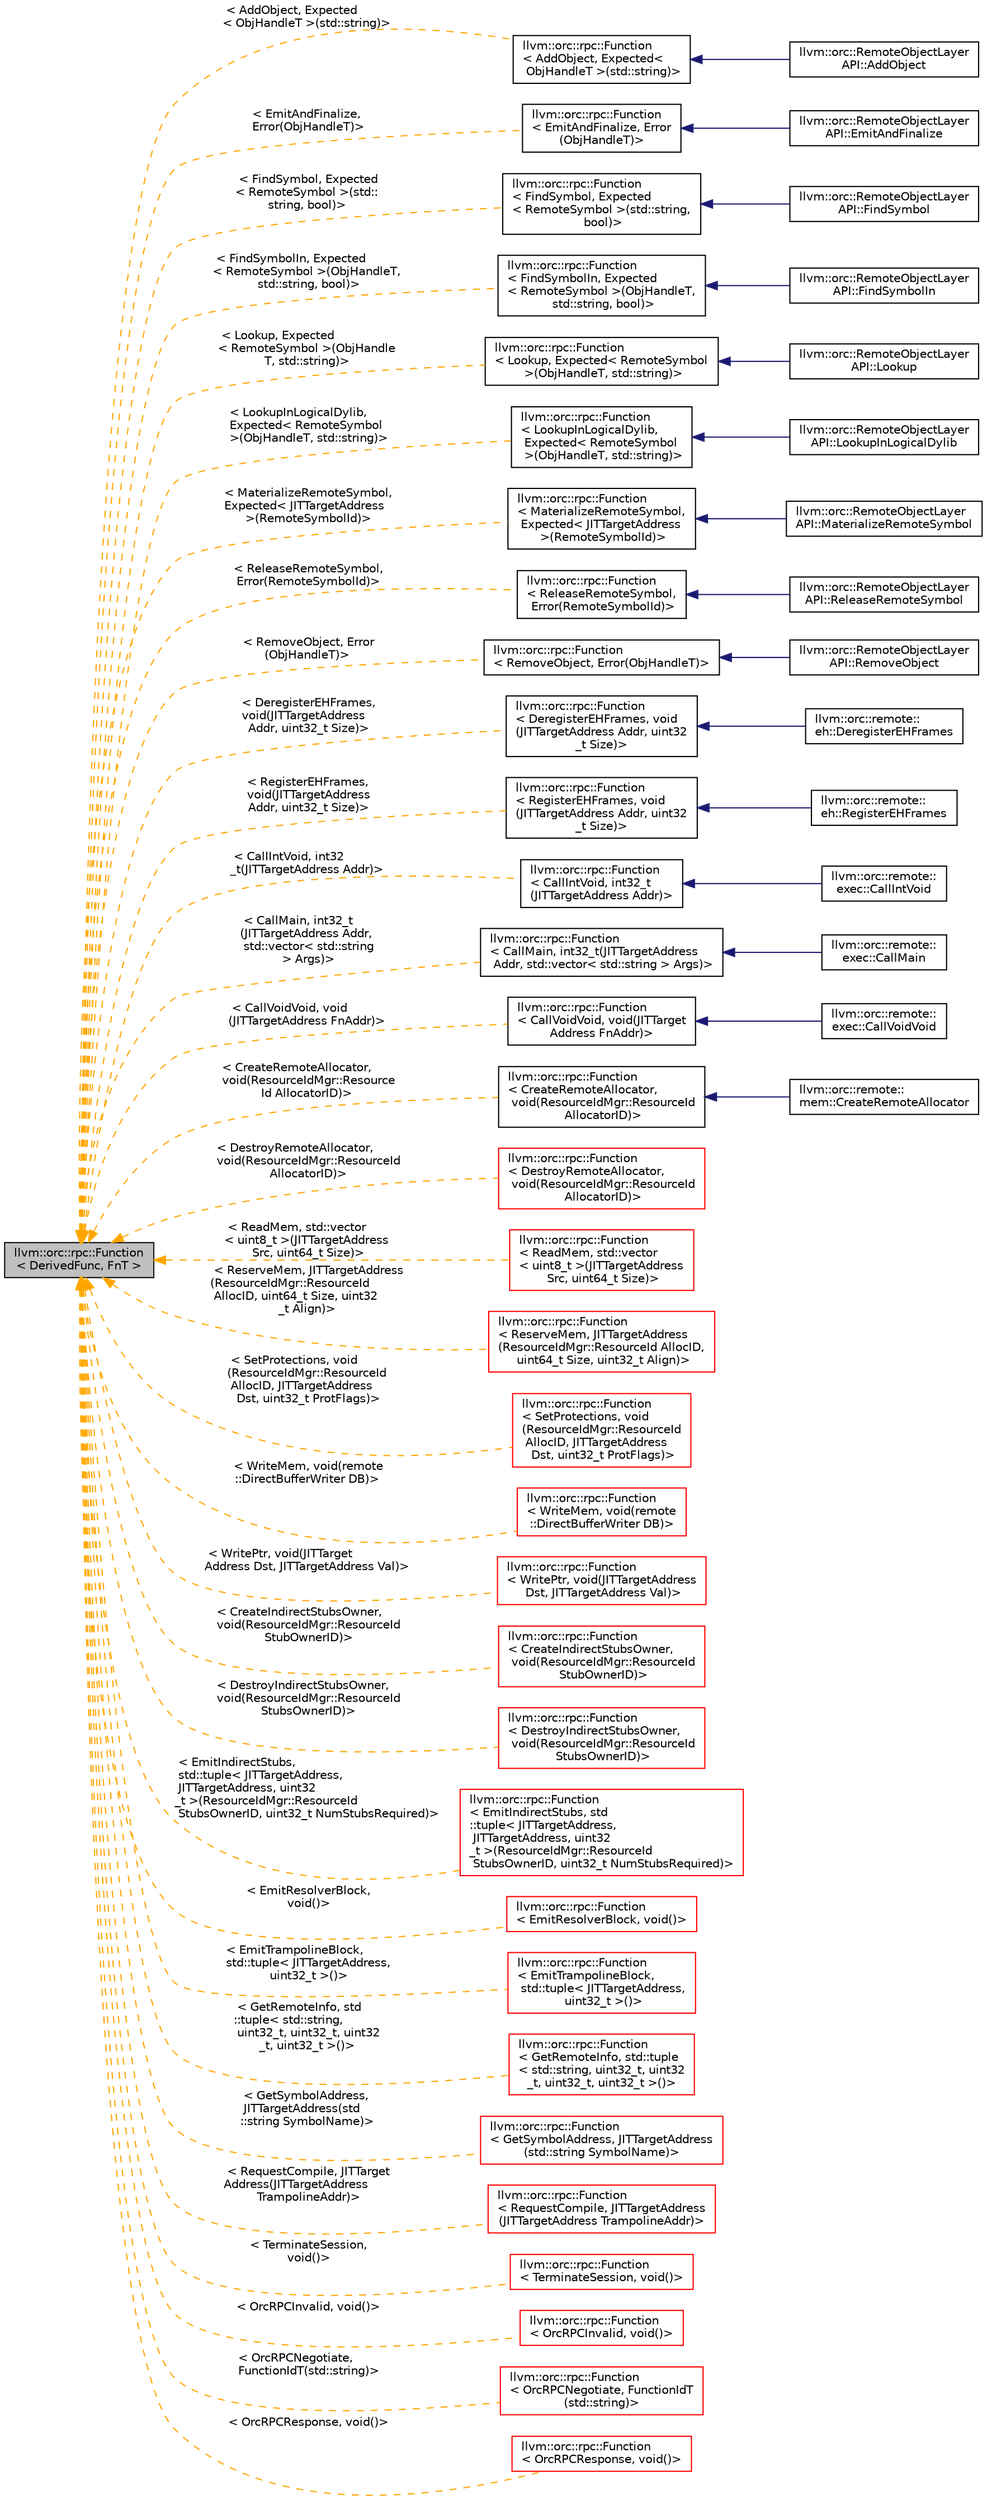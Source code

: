 digraph "llvm::orc::rpc::Function&lt; DerivedFunc, FnT &gt;"
{
 // LATEX_PDF_SIZE
  bgcolor="transparent";
  edge [fontname="Helvetica",fontsize="10",labelfontname="Helvetica",labelfontsize="10"];
  node [fontname="Helvetica",fontsize="10",shape="box"];
  rankdir="LR";
  Node1 [label="llvm::orc::rpc::Function\l\< DerivedFunc, FnT \>",height=0.2,width=0.4,color="black", fillcolor="grey75", style="filled", fontcolor="black",tooltip=" "];
  Node1 -> Node2 [dir="back",color="orange",fontsize="10",style="dashed",label=" \< AddObject, Expected\l\< ObjHandleT \>(std::string)\>" ,fontname="Helvetica"];
  Node2 [label="llvm::orc::rpc::Function\l\< AddObject, Expected\<\l ObjHandleT \>(std::string)\>",height=0.2,width=0.4,color="black",URL="$classllvm_1_1orc_1_1rpc_1_1Function.html",tooltip=" "];
  Node2 -> Node3 [dir="back",color="midnightblue",fontsize="10",style="solid",fontname="Helvetica"];
  Node3 [label="llvm::orc::RemoteObjectLayer\lAPI::AddObject",height=0.2,width=0.4,color="black",URL="$classllvm_1_1orc_1_1RemoteObjectLayerAPI_1_1AddObject.html",tooltip=" "];
  Node1 -> Node4 [dir="back",color="orange",fontsize="10",style="dashed",label=" \< EmitAndFinalize,\l Error(ObjHandleT)\>" ,fontname="Helvetica"];
  Node4 [label="llvm::orc::rpc::Function\l\< EmitAndFinalize, Error\l(ObjHandleT)\>",height=0.2,width=0.4,color="black",URL="$classllvm_1_1orc_1_1rpc_1_1Function.html",tooltip=" "];
  Node4 -> Node5 [dir="back",color="midnightblue",fontsize="10",style="solid",fontname="Helvetica"];
  Node5 [label="llvm::orc::RemoteObjectLayer\lAPI::EmitAndFinalize",height=0.2,width=0.4,color="black",URL="$classllvm_1_1orc_1_1RemoteObjectLayerAPI_1_1EmitAndFinalize.html",tooltip=" "];
  Node1 -> Node6 [dir="back",color="orange",fontsize="10",style="dashed",label=" \< FindSymbol, Expected\l\< RemoteSymbol \>(std::\lstring, bool)\>" ,fontname="Helvetica"];
  Node6 [label="llvm::orc::rpc::Function\l\< FindSymbol, Expected\l\< RemoteSymbol \>(std::string,\l bool)\>",height=0.2,width=0.4,color="black",URL="$classllvm_1_1orc_1_1rpc_1_1Function.html",tooltip=" "];
  Node6 -> Node7 [dir="back",color="midnightblue",fontsize="10",style="solid",fontname="Helvetica"];
  Node7 [label="llvm::orc::RemoteObjectLayer\lAPI::FindSymbol",height=0.2,width=0.4,color="black",URL="$classllvm_1_1orc_1_1RemoteObjectLayerAPI_1_1FindSymbol.html",tooltip=" "];
  Node1 -> Node8 [dir="back",color="orange",fontsize="10",style="dashed",label=" \< FindSymbolIn, Expected\l\< RemoteSymbol \>(ObjHandleT,\l std::string, bool)\>" ,fontname="Helvetica"];
  Node8 [label="llvm::orc::rpc::Function\l\< FindSymbolIn, Expected\l\< RemoteSymbol \>(ObjHandleT,\l std::string, bool)\>",height=0.2,width=0.4,color="black",URL="$classllvm_1_1orc_1_1rpc_1_1Function.html",tooltip=" "];
  Node8 -> Node9 [dir="back",color="midnightblue",fontsize="10",style="solid",fontname="Helvetica"];
  Node9 [label="llvm::orc::RemoteObjectLayer\lAPI::FindSymbolIn",height=0.2,width=0.4,color="black",URL="$classllvm_1_1orc_1_1RemoteObjectLayerAPI_1_1FindSymbolIn.html",tooltip=" "];
  Node1 -> Node10 [dir="back",color="orange",fontsize="10",style="dashed",label=" \< Lookup, Expected\l\< RemoteSymbol \>(ObjHandle\lT, std::string)\>" ,fontname="Helvetica"];
  Node10 [label="llvm::orc::rpc::Function\l\< Lookup, Expected\< RemoteSymbol\l \>(ObjHandleT, std::string)\>",height=0.2,width=0.4,color="black",URL="$classllvm_1_1orc_1_1rpc_1_1Function.html",tooltip=" "];
  Node10 -> Node11 [dir="back",color="midnightblue",fontsize="10",style="solid",fontname="Helvetica"];
  Node11 [label="llvm::orc::RemoteObjectLayer\lAPI::Lookup",height=0.2,width=0.4,color="black",URL="$classllvm_1_1orc_1_1RemoteObjectLayerAPI_1_1Lookup.html",tooltip=" "];
  Node1 -> Node12 [dir="back",color="orange",fontsize="10",style="dashed",label=" \< LookupInLogicalDylib,\l Expected\< RemoteSymbol\l \>(ObjHandleT, std::string)\>" ,fontname="Helvetica"];
  Node12 [label="llvm::orc::rpc::Function\l\< LookupInLogicalDylib,\l Expected\< RemoteSymbol\l \>(ObjHandleT, std::string)\>",height=0.2,width=0.4,color="black",URL="$classllvm_1_1orc_1_1rpc_1_1Function.html",tooltip=" "];
  Node12 -> Node13 [dir="back",color="midnightblue",fontsize="10",style="solid",fontname="Helvetica"];
  Node13 [label="llvm::orc::RemoteObjectLayer\lAPI::LookupInLogicalDylib",height=0.2,width=0.4,color="black",URL="$classllvm_1_1orc_1_1RemoteObjectLayerAPI_1_1LookupInLogicalDylib.html",tooltip=" "];
  Node1 -> Node14 [dir="back",color="orange",fontsize="10",style="dashed",label=" \< MaterializeRemoteSymbol,\l Expected\< JITTargetAddress\l \>(RemoteSymbolId)\>" ,fontname="Helvetica"];
  Node14 [label="llvm::orc::rpc::Function\l\< MaterializeRemoteSymbol,\l Expected\< JITTargetAddress\l \>(RemoteSymbolId)\>",height=0.2,width=0.4,color="black",URL="$classllvm_1_1orc_1_1rpc_1_1Function.html",tooltip=" "];
  Node14 -> Node15 [dir="back",color="midnightblue",fontsize="10",style="solid",fontname="Helvetica"];
  Node15 [label="llvm::orc::RemoteObjectLayer\lAPI::MaterializeRemoteSymbol",height=0.2,width=0.4,color="black",URL="$classllvm_1_1orc_1_1RemoteObjectLayerAPI_1_1MaterializeRemoteSymbol.html",tooltip=" "];
  Node1 -> Node16 [dir="back",color="orange",fontsize="10",style="dashed",label=" \< ReleaseRemoteSymbol,\l Error(RemoteSymbolId)\>" ,fontname="Helvetica"];
  Node16 [label="llvm::orc::rpc::Function\l\< ReleaseRemoteSymbol,\l Error(RemoteSymbolId)\>",height=0.2,width=0.4,color="black",URL="$classllvm_1_1orc_1_1rpc_1_1Function.html",tooltip=" "];
  Node16 -> Node17 [dir="back",color="midnightblue",fontsize="10",style="solid",fontname="Helvetica"];
  Node17 [label="llvm::orc::RemoteObjectLayer\lAPI::ReleaseRemoteSymbol",height=0.2,width=0.4,color="black",URL="$classllvm_1_1orc_1_1RemoteObjectLayerAPI_1_1ReleaseRemoteSymbol.html",tooltip=" "];
  Node1 -> Node18 [dir="back",color="orange",fontsize="10",style="dashed",label=" \< RemoveObject, Error\l(ObjHandleT)\>" ,fontname="Helvetica"];
  Node18 [label="llvm::orc::rpc::Function\l\< RemoveObject, Error(ObjHandleT)\>",height=0.2,width=0.4,color="black",URL="$classllvm_1_1orc_1_1rpc_1_1Function.html",tooltip=" "];
  Node18 -> Node19 [dir="back",color="midnightblue",fontsize="10",style="solid",fontname="Helvetica"];
  Node19 [label="llvm::orc::RemoteObjectLayer\lAPI::RemoveObject",height=0.2,width=0.4,color="black",URL="$classllvm_1_1orc_1_1RemoteObjectLayerAPI_1_1RemoveObject.html",tooltip=" "];
  Node1 -> Node20 [dir="back",color="orange",fontsize="10",style="dashed",label=" \< DeregisterEHFrames,\l void(JITTargetAddress\l Addr, uint32_t Size)\>" ,fontname="Helvetica"];
  Node20 [label="llvm::orc::rpc::Function\l\< DeregisterEHFrames, void\l(JITTargetAddress Addr, uint32\l_t Size)\>",height=0.2,width=0.4,color="black",URL="$classllvm_1_1orc_1_1rpc_1_1Function.html",tooltip=" "];
  Node20 -> Node21 [dir="back",color="midnightblue",fontsize="10",style="solid",fontname="Helvetica"];
  Node21 [label="llvm::orc::remote::\leh::DeregisterEHFrames",height=0.2,width=0.4,color="black",URL="$classllvm_1_1orc_1_1remote_1_1eh_1_1DeregisterEHFrames.html",tooltip="Deregisters EH frames on the remote."];
  Node1 -> Node22 [dir="back",color="orange",fontsize="10",style="dashed",label=" \< RegisterEHFrames,\l void(JITTargetAddress\l Addr, uint32_t Size)\>" ,fontname="Helvetica"];
  Node22 [label="llvm::orc::rpc::Function\l\< RegisterEHFrames, void\l(JITTargetAddress Addr, uint32\l_t Size)\>",height=0.2,width=0.4,color="black",URL="$classllvm_1_1orc_1_1rpc_1_1Function.html",tooltip=" "];
  Node22 -> Node23 [dir="back",color="midnightblue",fontsize="10",style="solid",fontname="Helvetica"];
  Node23 [label="llvm::orc::remote::\leh::RegisterEHFrames",height=0.2,width=0.4,color="black",URL="$classllvm_1_1orc_1_1remote_1_1eh_1_1RegisterEHFrames.html",tooltip="Registers EH frames on the remote."];
  Node1 -> Node24 [dir="back",color="orange",fontsize="10",style="dashed",label=" \< CallIntVoid, int32\l_t(JITTargetAddress Addr)\>" ,fontname="Helvetica"];
  Node24 [label="llvm::orc::rpc::Function\l\< CallIntVoid, int32_t\l(JITTargetAddress Addr)\>",height=0.2,width=0.4,color="black",URL="$classllvm_1_1orc_1_1rpc_1_1Function.html",tooltip=" "];
  Node24 -> Node25 [dir="back",color="midnightblue",fontsize="10",style="solid",fontname="Helvetica"];
  Node25 [label="llvm::orc::remote::\lexec::CallIntVoid",height=0.2,width=0.4,color="black",URL="$classllvm_1_1orc_1_1remote_1_1exec_1_1CallIntVoid.html",tooltip="Call an 'int32_t()'-type function on the remote, returns the called function's return value."];
  Node1 -> Node26 [dir="back",color="orange",fontsize="10",style="dashed",label=" \< CallMain, int32_t\l(JITTargetAddress Addr,\l std::vector\< std::string\l \> Args)\>" ,fontname="Helvetica"];
  Node26 [label="llvm::orc::rpc::Function\l\< CallMain, int32_t(JITTargetAddress\l Addr, std::vector\< std::string \> Args)\>",height=0.2,width=0.4,color="black",URL="$classllvm_1_1orc_1_1rpc_1_1Function.html",tooltip=" "];
  Node26 -> Node27 [dir="back",color="midnightblue",fontsize="10",style="solid",fontname="Helvetica"];
  Node27 [label="llvm::orc::remote::\lexec::CallMain",height=0.2,width=0.4,color="black",URL="$classllvm_1_1orc_1_1remote_1_1exec_1_1CallMain.html",tooltip="Call an 'int32_t(int32_t, char**)'-type function on the remote, returns the called function's return ..."];
  Node1 -> Node28 [dir="back",color="orange",fontsize="10",style="dashed",label=" \< CallVoidVoid, void\l(JITTargetAddress FnAddr)\>" ,fontname="Helvetica"];
  Node28 [label="llvm::orc::rpc::Function\l\< CallVoidVoid, void(JITTarget\lAddress FnAddr)\>",height=0.2,width=0.4,color="black",URL="$classllvm_1_1orc_1_1rpc_1_1Function.html",tooltip=" "];
  Node28 -> Node29 [dir="back",color="midnightblue",fontsize="10",style="solid",fontname="Helvetica"];
  Node29 [label="llvm::orc::remote::\lexec::CallVoidVoid",height=0.2,width=0.4,color="black",URL="$classllvm_1_1orc_1_1remote_1_1exec_1_1CallVoidVoid.html",tooltip="Calls a 'void()'-type function on the remote, returns when the called function completes."];
  Node1 -> Node30 [dir="back",color="orange",fontsize="10",style="dashed",label=" \< CreateRemoteAllocator,\l void(ResourceIdMgr::Resource\lId AllocatorID)\>" ,fontname="Helvetica"];
  Node30 [label="llvm::orc::rpc::Function\l\< CreateRemoteAllocator,\l void(ResourceIdMgr::ResourceId\l AllocatorID)\>",height=0.2,width=0.4,color="black",URL="$classllvm_1_1orc_1_1rpc_1_1Function.html",tooltip=" "];
  Node30 -> Node31 [dir="back",color="midnightblue",fontsize="10",style="solid",fontname="Helvetica"];
  Node31 [label="llvm::orc::remote::\lmem::CreateRemoteAllocator",height=0.2,width=0.4,color="black",URL="$classllvm_1_1orc_1_1remote_1_1mem_1_1CreateRemoteAllocator.html",tooltip="Creates a memory allocator on the remote."];
  Node1 -> Node32 [dir="back",color="orange",fontsize="10",style="dashed",label=" \< DestroyRemoteAllocator,\l void(ResourceIdMgr::ResourceId\l AllocatorID)\>" ,fontname="Helvetica"];
  Node32 [label="llvm::orc::rpc::Function\l\< DestroyRemoteAllocator,\l void(ResourceIdMgr::ResourceId\l AllocatorID)\>",height=0.2,width=0.4,color="red",URL="$classllvm_1_1orc_1_1rpc_1_1Function.html",tooltip=" "];
  Node1 -> Node34 [dir="back",color="orange",fontsize="10",style="dashed",label=" \< ReadMem, std::vector\l\< uint8_t \>(JITTargetAddress\l Src, uint64_t Size)\>" ,fontname="Helvetica"];
  Node34 [label="llvm::orc::rpc::Function\l\< ReadMem, std::vector\l\< uint8_t \>(JITTargetAddress\l Src, uint64_t Size)\>",height=0.2,width=0.4,color="red",URL="$classllvm_1_1orc_1_1rpc_1_1Function.html",tooltip=" "];
  Node1 -> Node36 [dir="back",color="orange",fontsize="10",style="dashed",label=" \< ReserveMem, JITTargetAddress\l(ResourceIdMgr::ResourceId\l AllocID, uint64_t Size, uint32\l_t Align)\>" ,fontname="Helvetica"];
  Node36 [label="llvm::orc::rpc::Function\l\< ReserveMem, JITTargetAddress\l(ResourceIdMgr::ResourceId AllocID,\l uint64_t Size, uint32_t Align)\>",height=0.2,width=0.4,color="red",URL="$classllvm_1_1orc_1_1rpc_1_1Function.html",tooltip=" "];
  Node1 -> Node38 [dir="back",color="orange",fontsize="10",style="dashed",label=" \< SetProtections, void\l(ResourceIdMgr::ResourceId\l AllocID, JITTargetAddress\l Dst, uint32_t ProtFlags)\>" ,fontname="Helvetica"];
  Node38 [label="llvm::orc::rpc::Function\l\< SetProtections, void\l(ResourceIdMgr::ResourceId\l AllocID, JITTargetAddress\l Dst, uint32_t ProtFlags)\>",height=0.2,width=0.4,color="red",URL="$classllvm_1_1orc_1_1rpc_1_1Function.html",tooltip=" "];
  Node1 -> Node40 [dir="back",color="orange",fontsize="10",style="dashed",label=" \< WriteMem, void(remote\l::DirectBufferWriter DB)\>" ,fontname="Helvetica"];
  Node40 [label="llvm::orc::rpc::Function\l\< WriteMem, void(remote\l::DirectBufferWriter DB)\>",height=0.2,width=0.4,color="red",URL="$classllvm_1_1orc_1_1rpc_1_1Function.html",tooltip=" "];
  Node1 -> Node42 [dir="back",color="orange",fontsize="10",style="dashed",label=" \< WritePtr, void(JITTarget\lAddress Dst, JITTargetAddress Val)\>" ,fontname="Helvetica"];
  Node42 [label="llvm::orc::rpc::Function\l\< WritePtr, void(JITTargetAddress\l Dst, JITTargetAddress Val)\>",height=0.2,width=0.4,color="red",URL="$classllvm_1_1orc_1_1rpc_1_1Function.html",tooltip=" "];
  Node1 -> Node44 [dir="back",color="orange",fontsize="10",style="dashed",label=" \< CreateIndirectStubsOwner,\l void(ResourceIdMgr::ResourceId\l StubOwnerID)\>" ,fontname="Helvetica"];
  Node44 [label="llvm::orc::rpc::Function\l\< CreateIndirectStubsOwner,\l void(ResourceIdMgr::ResourceId\l StubOwnerID)\>",height=0.2,width=0.4,color="red",URL="$classllvm_1_1orc_1_1rpc_1_1Function.html",tooltip=" "];
  Node1 -> Node46 [dir="back",color="orange",fontsize="10",style="dashed",label=" \< DestroyIndirectStubsOwner,\l void(ResourceIdMgr::ResourceId\l StubsOwnerID)\>" ,fontname="Helvetica"];
  Node46 [label="llvm::orc::rpc::Function\l\< DestroyIndirectStubsOwner,\l void(ResourceIdMgr::ResourceId\l StubsOwnerID)\>",height=0.2,width=0.4,color="red",URL="$classllvm_1_1orc_1_1rpc_1_1Function.html",tooltip=" "];
  Node1 -> Node48 [dir="back",color="orange",fontsize="10",style="dashed",label=" \< EmitIndirectStubs,\l std::tuple\< JITTargetAddress,\l JITTargetAddress, uint32\l_t \>(ResourceIdMgr::ResourceId\l StubsOwnerID, uint32_t NumStubsRequired)\>" ,fontname="Helvetica"];
  Node48 [label="llvm::orc::rpc::Function\l\< EmitIndirectStubs, std\l::tuple\< JITTargetAddress,\l JITTargetAddress, uint32\l_t \>(ResourceIdMgr::ResourceId\l StubsOwnerID, uint32_t NumStubsRequired)\>",height=0.2,width=0.4,color="red",URL="$classllvm_1_1orc_1_1rpc_1_1Function.html",tooltip=" "];
  Node1 -> Node50 [dir="back",color="orange",fontsize="10",style="dashed",label=" \< EmitResolverBlock,\l void()\>" ,fontname="Helvetica"];
  Node50 [label="llvm::orc::rpc::Function\l\< EmitResolverBlock, void()\>",height=0.2,width=0.4,color="red",URL="$classllvm_1_1orc_1_1rpc_1_1Function.html",tooltip=" "];
  Node1 -> Node52 [dir="back",color="orange",fontsize="10",style="dashed",label=" \< EmitTrampolineBlock,\l std::tuple\< JITTargetAddress,\l uint32_t \>()\>" ,fontname="Helvetica"];
  Node52 [label="llvm::orc::rpc::Function\l\< EmitTrampolineBlock,\l std::tuple\< JITTargetAddress,\l uint32_t \>()\>",height=0.2,width=0.4,color="red",URL="$classllvm_1_1orc_1_1rpc_1_1Function.html",tooltip=" "];
  Node1 -> Node54 [dir="back",color="orange",fontsize="10",style="dashed",label=" \< GetRemoteInfo, std\l::tuple\< std::string,\l uint32_t, uint32_t, uint32\l_t, uint32_t \>()\>" ,fontname="Helvetica"];
  Node54 [label="llvm::orc::rpc::Function\l\< GetRemoteInfo, std::tuple\l\< std::string, uint32_t, uint32\l_t, uint32_t, uint32_t \>()\>",height=0.2,width=0.4,color="red",URL="$classllvm_1_1orc_1_1rpc_1_1Function.html",tooltip=" "];
  Node1 -> Node56 [dir="back",color="orange",fontsize="10",style="dashed",label=" \< GetSymbolAddress,\l JITTargetAddress(std\l::string SymbolName)\>" ,fontname="Helvetica"];
  Node56 [label="llvm::orc::rpc::Function\l\< GetSymbolAddress, JITTargetAddress\l(std::string SymbolName)\>",height=0.2,width=0.4,color="red",URL="$classllvm_1_1orc_1_1rpc_1_1Function.html",tooltip=" "];
  Node1 -> Node58 [dir="back",color="orange",fontsize="10",style="dashed",label=" \< RequestCompile, JITTarget\lAddress(JITTargetAddress\l TrampolineAddr)\>" ,fontname="Helvetica"];
  Node58 [label="llvm::orc::rpc::Function\l\< RequestCompile, JITTargetAddress\l(JITTargetAddress TrampolineAddr)\>",height=0.2,width=0.4,color="red",URL="$classllvm_1_1orc_1_1rpc_1_1Function.html",tooltip=" "];
  Node1 -> Node60 [dir="back",color="orange",fontsize="10",style="dashed",label=" \< TerminateSession,\l void()\>" ,fontname="Helvetica"];
  Node60 [label="llvm::orc::rpc::Function\l\< TerminateSession, void()\>",height=0.2,width=0.4,color="red",URL="$classllvm_1_1orc_1_1rpc_1_1Function.html",tooltip=" "];
  Node1 -> Node62 [dir="back",color="orange",fontsize="10",style="dashed",label=" \< OrcRPCInvalid, void()\>" ,fontname="Helvetica"];
  Node62 [label="llvm::orc::rpc::Function\l\< OrcRPCInvalid, void()\>",height=0.2,width=0.4,color="red",URL="$classllvm_1_1orc_1_1rpc_1_1Function.html",tooltip=" "];
  Node1 -> Node64 [dir="back",color="orange",fontsize="10",style="dashed",label=" \< OrcRPCNegotiate,\l FunctionIdT(std::string)\>" ,fontname="Helvetica"];
  Node64 [label="llvm::orc::rpc::Function\l\< OrcRPCNegotiate, FunctionIdT\l(std::string)\>",height=0.2,width=0.4,color="red",URL="$classllvm_1_1orc_1_1rpc_1_1Function.html",tooltip=" "];
  Node1 -> Node66 [dir="back",color="orange",fontsize="10",style="dashed",label=" \< OrcRPCResponse, void()\>" ,fontname="Helvetica"];
  Node66 [label="llvm::orc::rpc::Function\l\< OrcRPCResponse, void()\>",height=0.2,width=0.4,color="red",URL="$classllvm_1_1orc_1_1rpc_1_1Function.html",tooltip=" "];
}
